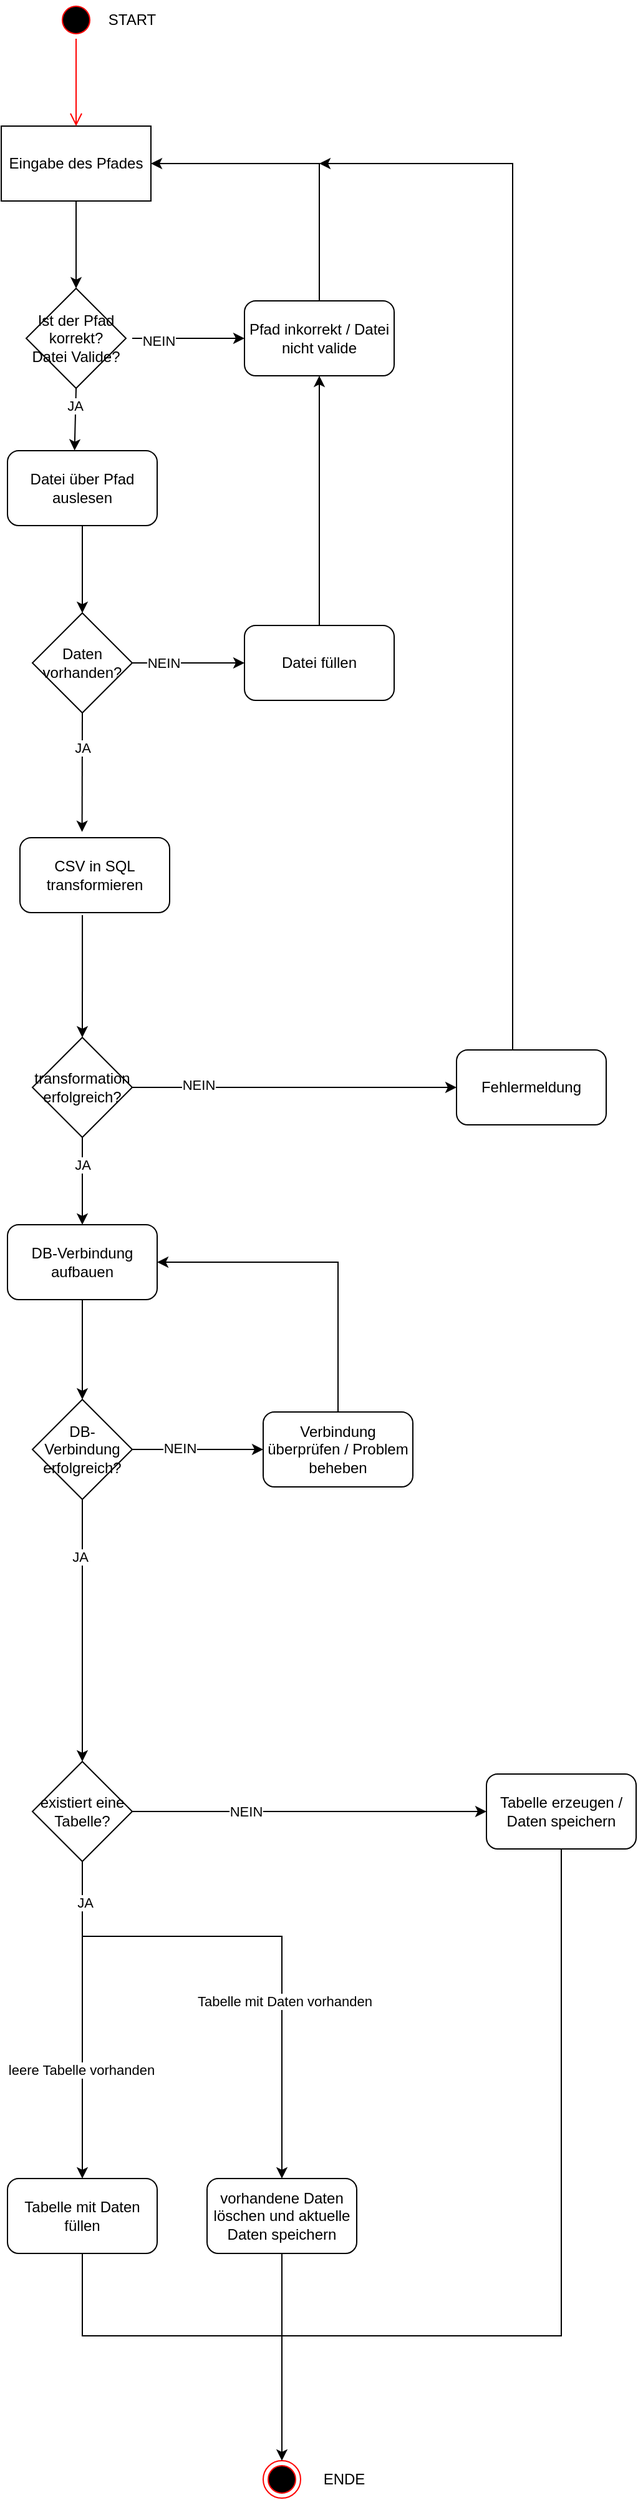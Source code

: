 <mxfile version="20.5.3" type="embed"><diagram name="Seite-1" id="DiI_P2AciUkaOh_f3liI"><mxGraphModel dx="745" dy="548" grid="1" gridSize="10" guides="1" tooltips="1" connect="1" arrows="1" fold="1" page="1" pageScale="1" pageWidth="827" pageHeight="1169" math="0" shadow="0"><root><mxCell id="0"/><mxCell id="1" parent="0"/><mxCell id="ciYdKhQm13DHMmx4V6EC-3" value="Eingabe des Pfades" style="rounded=0;whiteSpace=wrap;html=1;" parent="1" vertex="1"><mxGeometry x="25" y="110" width="120" height="60" as="geometry"/></mxCell><mxCell id="ciYdKhQm13DHMmx4V6EC-11" value="" style="ellipse;html=1;shape=startState;fillColor=#000000;strokeColor=#ff0000;" parent="1" vertex="1"><mxGeometry x="70" y="10" width="30" height="30" as="geometry"/></mxCell><mxCell id="ciYdKhQm13DHMmx4V6EC-12" value="" style="edgeStyle=orthogonalEdgeStyle;html=1;verticalAlign=bottom;endArrow=open;endSize=8;strokeColor=#ff0000;rounded=0;entryX=0.5;entryY=0;entryDx=0;entryDy=0;" parent="1" source="ciYdKhQm13DHMmx4V6EC-11" target="ciYdKhQm13DHMmx4V6EC-3" edge="1"><mxGeometry relative="1" as="geometry"><mxPoint x="130" y="100" as="targetPoint"/></mxGeometry></mxCell><mxCell id="ciYdKhQm13DHMmx4V6EC-10" value="" style="ellipse;html=1;shape=endState;fillColor=#000000;strokeColor=#ff0000;" parent="1" vertex="1"><mxGeometry x="235" y="1980" width="30" height="30" as="geometry"/></mxCell><mxCell id="3" value="Ist der Pfad korrekt?&lt;br&gt;Datei Valide?" style="rhombus;whiteSpace=wrap;html=1;" parent="1" vertex="1"><mxGeometry x="45" y="240" width="80" height="80" as="geometry"/></mxCell><mxCell id="4" value="Datei über Pfad auslesen" style="rounded=1;whiteSpace=wrap;html=1;" parent="1" vertex="1"><mxGeometry x="30" y="370" width="120" height="60" as="geometry"/></mxCell><mxCell id="5" value="Daten vorhanden?" style="rhombus;whiteSpace=wrap;html=1;" parent="1" vertex="1"><mxGeometry x="50" y="500" width="80" height="80" as="geometry"/></mxCell><mxCell id="6" value="Datei füllen" style="rounded=1;whiteSpace=wrap;html=1;" parent="1" vertex="1"><mxGeometry x="220" y="510" width="120" height="60" as="geometry"/></mxCell><mxCell id="7" value="CSV in SQL transformieren" style="rounded=1;whiteSpace=wrap;html=1;" parent="1" vertex="1"><mxGeometry x="40" y="680" width="120" height="60" as="geometry"/></mxCell><mxCell id="8" value="transformation erfolgreich?" style="rhombus;whiteSpace=wrap;html=1;" parent="1" vertex="1"><mxGeometry x="50" y="840" width="80" height="80" as="geometry"/></mxCell><mxCell id="9" value="Fehlermeldung" style="rounded=1;whiteSpace=wrap;html=1;" parent="1" vertex="1"><mxGeometry x="390" y="850" width="120" height="60" as="geometry"/></mxCell><mxCell id="10" value="DB-Verbindung aufbauen" style="rounded=1;whiteSpace=wrap;html=1;" parent="1" vertex="1"><mxGeometry x="30" y="990" width="120" height="60" as="geometry"/></mxCell><mxCell id="11" value="DB-Verbindung erfolgreich?" style="rhombus;whiteSpace=wrap;html=1;" parent="1" vertex="1"><mxGeometry x="50" y="1130" width="80" height="80" as="geometry"/></mxCell><mxCell id="13" value="Verbindung überprüfen / Problem beheben" style="rounded=1;whiteSpace=wrap;html=1;" parent="1" vertex="1"><mxGeometry x="235" y="1140" width="120" height="60" as="geometry"/></mxCell><mxCell id="14" value="existiert eine Tabelle?" style="rhombus;whiteSpace=wrap;html=1;" parent="1" vertex="1"><mxGeometry x="50" y="1420" width="80" height="80" as="geometry"/></mxCell><mxCell id="18" value="Pfad inkorrekt / Datei nicht valide" style="rounded=1;whiteSpace=wrap;html=1;" parent="1" vertex="1"><mxGeometry x="220" y="250" width="120" height="60" as="geometry"/></mxCell><mxCell id="19" value="" style="endArrow=classic;html=1;rounded=0;exitX=0.5;exitY=0;exitDx=0;exitDy=0;entryX=1;entryY=0.5;entryDx=0;entryDy=0;" parent="1" source="18" target="ciYdKhQm13DHMmx4V6EC-3" edge="1"><mxGeometry width="50" height="50" relative="1" as="geometry"><mxPoint x="210" y="340" as="sourcePoint"/><mxPoint x="260" y="290" as="targetPoint"/><Array as="points"><mxPoint x="280" y="140"/></Array></mxGeometry></mxCell><mxCell id="20" value="" style="endArrow=classic;html=1;rounded=0;exitX=0.5;exitY=1;exitDx=0;exitDy=0;entryX=0.5;entryY=0;entryDx=0;entryDy=0;" parent="1" source="ciYdKhQm13DHMmx4V6EC-3" target="3" edge="1"><mxGeometry width="50" height="50" relative="1" as="geometry"><mxPoint x="210" y="340" as="sourcePoint"/><mxPoint x="260" y="290" as="targetPoint"/></mxGeometry></mxCell><mxCell id="21" value="" style="endArrow=classic;html=1;rounded=0;exitX=0.5;exitY=1;exitDx=0;exitDy=0;entryX=0.448;entryY=-0.003;entryDx=0;entryDy=0;entryPerimeter=0;" parent="1" source="3" target="4" edge="1"><mxGeometry width="50" height="50" relative="1" as="geometry"><mxPoint x="180" y="290" as="sourcePoint"/><mxPoint x="180" y="360" as="targetPoint"/></mxGeometry></mxCell><mxCell id="54" value="JA" style="edgeLabel;html=1;align=center;verticalAlign=middle;resizable=0;points=[];" vertex="1" connectable="0" parent="21"><mxGeometry x="-0.458" y="-1" relative="1" as="geometry"><mxPoint as="offset"/></mxGeometry></mxCell><mxCell id="22" value="" style="endArrow=classic;html=1;rounded=0;exitX=0.5;exitY=1;exitDx=0;exitDy=0;entryX=0.5;entryY=0;entryDx=0;entryDy=0;" parent="1" source="4" target="5" edge="1"><mxGeometry width="50" height="50" relative="1" as="geometry"><mxPoint x="110" y="450" as="sourcePoint"/><mxPoint x="130" y="480" as="targetPoint"/></mxGeometry></mxCell><mxCell id="23" value="" style="endArrow=classic;html=1;rounded=0;entryX=0.415;entryY=-0.077;entryDx=0;entryDy=0;entryPerimeter=0;exitX=0.5;exitY=1;exitDx=0;exitDy=0;" parent="1" source="5" target="7" edge="1"><mxGeometry width="50" height="50" relative="1" as="geometry"><mxPoint x="110" y="600" as="sourcePoint"/><mxPoint x="90" y="650" as="targetPoint"/></mxGeometry></mxCell><mxCell id="56" value="JA" style="edgeLabel;html=1;align=center;verticalAlign=middle;resizable=0;points=[];" vertex="1" connectable="0" parent="23"><mxGeometry x="-0.408" relative="1" as="geometry"><mxPoint as="offset"/></mxGeometry></mxCell><mxCell id="24" value="" style="endArrow=classic;html=1;rounded=0;entryX=0.5;entryY=0;entryDx=0;entryDy=0;exitX=0.417;exitY=1.033;exitDx=0;exitDy=0;exitPerimeter=0;" parent="1" source="7" target="8" edge="1"><mxGeometry width="50" height="50" relative="1" as="geometry"><mxPoint x="220.2" y="700" as="sourcePoint"/><mxPoint x="220.0" y="795.38" as="targetPoint"/></mxGeometry></mxCell><mxCell id="25" value="" style="endArrow=classic;html=1;rounded=0;exitX=1;exitY=0.5;exitDx=0;exitDy=0;entryX=0;entryY=0.5;entryDx=0;entryDy=0;" edge="1" parent="1" source="5" target="6"><mxGeometry width="50" height="50" relative="1" as="geometry"><mxPoint x="310" y="490" as="sourcePoint"/><mxPoint x="360" y="440" as="targetPoint"/></mxGeometry></mxCell><mxCell id="57" value="NEIN" style="edgeLabel;html=1;align=center;verticalAlign=middle;resizable=0;points=[];" vertex="1" connectable="0" parent="25"><mxGeometry x="-0.444" relative="1" as="geometry"><mxPoint as="offset"/></mxGeometry></mxCell><mxCell id="26" value="" style="endArrow=classic;html=1;rounded=0;exitX=0.5;exitY=0;exitDx=0;exitDy=0;entryX=0.5;entryY=1;entryDx=0;entryDy=0;" edge="1" parent="1" source="6" target="18"><mxGeometry width="50" height="50" relative="1" as="geometry"><mxPoint x="310" y="490" as="sourcePoint"/><mxPoint x="360" y="440" as="targetPoint"/></mxGeometry></mxCell><mxCell id="27" value="" style="endArrow=classic;html=1;rounded=0;exitX=1;exitY=0.5;exitDx=0;exitDy=0;entryX=0;entryY=0.5;entryDx=0;entryDy=0;" edge="1" parent="1" source="8" target="9"><mxGeometry width="50" height="50" relative="1" as="geometry"><mxPoint x="310" y="760" as="sourcePoint"/><mxPoint x="360" y="710" as="targetPoint"/></mxGeometry></mxCell><mxCell id="59" value="NEIN" style="edgeLabel;html=1;align=center;verticalAlign=middle;resizable=0;points=[];" vertex="1" connectable="0" parent="27"><mxGeometry x="-0.597" y="2" relative="1" as="geometry"><mxPoint as="offset"/></mxGeometry></mxCell><mxCell id="28" value="" style="endArrow=classic;html=1;rounded=0;exitX=0.375;exitY=0;exitDx=0;exitDy=0;exitPerimeter=0;" edge="1" parent="1" source="9"><mxGeometry width="50" height="50" relative="1" as="geometry"><mxPoint x="310" y="760" as="sourcePoint"/><mxPoint x="280" y="140" as="targetPoint"/><Array as="points"><mxPoint x="435" y="140"/></Array></mxGeometry></mxCell><mxCell id="29" value="" style="endArrow=classic;html=1;rounded=0;exitX=0.5;exitY=1;exitDx=0;exitDy=0;entryX=0.5;entryY=0;entryDx=0;entryDy=0;" edge="1" parent="1" source="8" target="10"><mxGeometry width="50" height="50" relative="1" as="geometry"><mxPoint x="310" y="1110" as="sourcePoint"/><mxPoint x="360" y="1060" as="targetPoint"/></mxGeometry></mxCell><mxCell id="58" value="JA" style="edgeLabel;html=1;align=center;verticalAlign=middle;resizable=0;points=[];" vertex="1" connectable="0" parent="29"><mxGeometry x="-0.368" relative="1" as="geometry"><mxPoint as="offset"/></mxGeometry></mxCell><mxCell id="30" value="" style="endArrow=classic;html=1;rounded=0;exitX=0.5;exitY=1;exitDx=0;exitDy=0;entryX=0.5;entryY=0;entryDx=0;entryDy=0;" edge="1" parent="1" source="10" target="11"><mxGeometry width="50" height="50" relative="1" as="geometry"><mxPoint x="310" y="1210" as="sourcePoint"/><mxPoint x="360" y="1160" as="targetPoint"/></mxGeometry></mxCell><mxCell id="31" value="" style="endArrow=classic;html=1;rounded=0;exitX=1;exitY=0.5;exitDx=0;exitDy=0;entryX=0;entryY=0.5;entryDx=0;entryDy=0;" edge="1" parent="1" source="11" target="13"><mxGeometry width="50" height="50" relative="1" as="geometry"><mxPoint x="310" y="1210" as="sourcePoint"/><mxPoint x="360" y="1160" as="targetPoint"/></mxGeometry></mxCell><mxCell id="61" value="NEIN" style="edgeLabel;html=1;align=center;verticalAlign=middle;resizable=0;points=[];" vertex="1" connectable="0" parent="31"><mxGeometry x="-0.283" y="1" relative="1" as="geometry"><mxPoint as="offset"/></mxGeometry></mxCell><mxCell id="32" value="" style="endArrow=classic;html=1;rounded=0;exitX=0.5;exitY=1;exitDx=0;exitDy=0;entryX=0.5;entryY=0;entryDx=0;entryDy=0;" edge="1" parent="1" source="11" target="14"><mxGeometry width="50" height="50" relative="1" as="geometry"><mxPoint x="310" y="1540" as="sourcePoint"/><mxPoint x="90" y="1290" as="targetPoint"/></mxGeometry></mxCell><mxCell id="60" value="JA" style="edgeLabel;html=1;align=center;verticalAlign=middle;resizable=0;points=[];" vertex="1" connectable="0" parent="32"><mxGeometry x="-0.566" y="-2" relative="1" as="geometry"><mxPoint as="offset"/></mxGeometry></mxCell><mxCell id="34" value="" style="endArrow=classic;html=1;rounded=0;exitX=0.5;exitY=1;exitDx=0;exitDy=0;entryX=0.5;entryY=0;entryDx=0;entryDy=0;" edge="1" parent="1" source="14" target="38"><mxGeometry width="50" height="50" relative="1" as="geometry"><mxPoint x="310" y="1540" as="sourcePoint"/><mxPoint x="80" y="1600" as="targetPoint"/></mxGeometry></mxCell><mxCell id="53" value="leere Tabelle vorhanden" style="edgeLabel;html=1;align=center;verticalAlign=middle;resizable=0;points=[];" vertex="1" connectable="0" parent="34"><mxGeometry x="0.315" y="-1" relative="1" as="geometry"><mxPoint as="offset"/></mxGeometry></mxCell><mxCell id="62" value="JA" style="edgeLabel;html=1;align=center;verticalAlign=middle;resizable=0;points=[];" vertex="1" connectable="0" parent="34"><mxGeometry x="-0.745" y="2" relative="1" as="geometry"><mxPoint as="offset"/></mxGeometry></mxCell><mxCell id="35" value="" style="endArrow=classic;html=1;rounded=0;entryX=0.5;entryY=0;entryDx=0;entryDy=0;" edge="1" parent="1" target="39"><mxGeometry width="50" height="50" relative="1" as="geometry"><mxPoint x="90" y="1560" as="sourcePoint"/><mxPoint x="290" y="1600" as="targetPoint"/><Array as="points"><mxPoint x="250" y="1560"/></Array></mxGeometry></mxCell><mxCell id="52" value="Tabelle mit Daten vorhanden" style="edgeLabel;html=1;align=center;verticalAlign=middle;resizable=0;points=[];" vertex="1" connectable="0" parent="35"><mxGeometry x="0.197" y="2" relative="1" as="geometry"><mxPoint as="offset"/></mxGeometry></mxCell><mxCell id="36" value="" style="endArrow=classic;html=1;rounded=0;entryX=0;entryY=0.5;entryDx=0;entryDy=0;" edge="1" parent="1" target="18"><mxGeometry width="50" height="50" relative="1" as="geometry"><mxPoint x="130" y="280" as="sourcePoint"/><mxPoint x="520" y="190" as="targetPoint"/></mxGeometry></mxCell><mxCell id="55" value="NEIN" style="edgeLabel;html=1;align=center;verticalAlign=middle;resizable=0;points=[];" vertex="1" connectable="0" parent="36"><mxGeometry x="-0.538" y="-2" relative="1" as="geometry"><mxPoint as="offset"/></mxGeometry></mxCell><mxCell id="37" value="" style="endArrow=classic;html=1;rounded=0;exitX=0.5;exitY=0;exitDx=0;exitDy=0;entryX=1;entryY=0.5;entryDx=0;entryDy=0;" edge="1" parent="1" source="13" target="10"><mxGeometry width="50" height="50" relative="1" as="geometry"><mxPoint x="470" y="1130" as="sourcePoint"/><mxPoint x="520" y="1080" as="targetPoint"/><Array as="points"><mxPoint x="295" y="1020"/></Array></mxGeometry></mxCell><mxCell id="38" value="Tabelle mit Daten füllen" style="rounded=1;whiteSpace=wrap;html=1;" vertex="1" parent="1"><mxGeometry x="30" y="1754" width="120" height="60" as="geometry"/></mxCell><mxCell id="39" value="vorhandene Daten löschen und aktuelle Daten speichern" style="rounded=1;whiteSpace=wrap;html=1;" vertex="1" parent="1"><mxGeometry x="190" y="1754" width="120" height="60" as="geometry"/></mxCell><mxCell id="40" value="" style="endArrow=classic;html=1;rounded=0;exitX=1;exitY=0.5;exitDx=0;exitDy=0;entryX=0;entryY=0.5;entryDx=0;entryDy=0;" edge="1" parent="1" source="14"><mxGeometry width="50" height="50" relative="1" as="geometry"><mxPoint x="470" y="1630" as="sourcePoint"/><mxPoint x="414" y="1460" as="targetPoint"/></mxGeometry></mxCell><mxCell id="63" value="NEIN" style="edgeLabel;html=1;align=center;verticalAlign=middle;resizable=0;points=[];" vertex="1" connectable="0" parent="40"><mxGeometry x="-0.364" relative="1" as="geometry"><mxPoint as="offset"/></mxGeometry></mxCell><mxCell id="41" value="Tabelle erzeugen / Daten speichern" style="rounded=1;whiteSpace=wrap;html=1;" vertex="1" parent="1"><mxGeometry x="414" y="1430" width="120" height="60" as="geometry"/></mxCell><mxCell id="45" value="" style="endArrow=classic;html=1;rounded=0;exitX=0.5;exitY=1;exitDx=0;exitDy=0;entryX=0.5;entryY=0;entryDx=0;entryDy=0;" edge="1" parent="1" source="39" target="ciYdKhQm13DHMmx4V6EC-10"><mxGeometry width="50" height="50" relative="1" as="geometry"><mxPoint x="330" y="1820" as="sourcePoint"/><mxPoint x="380" y="1770" as="targetPoint"/></mxGeometry></mxCell><mxCell id="48" value="" style="endArrow=none;html=1;rounded=0;exitX=0.5;exitY=1;exitDx=0;exitDy=0;" edge="1" parent="1" source="38"><mxGeometry width="50" height="50" relative="1" as="geometry"><mxPoint x="330" y="1820" as="sourcePoint"/><mxPoint x="250" y="1880" as="targetPoint"/><Array as="points"><mxPoint x="90" y="1880"/></Array></mxGeometry></mxCell><mxCell id="49" value="" style="endArrow=none;html=1;rounded=0;entryX=0.5;entryY=1;entryDx=0;entryDy=0;" edge="1" parent="1" target="41"><mxGeometry width="50" height="50" relative="1" as="geometry"><mxPoint x="250" y="1880" as="sourcePoint"/><mxPoint x="380" y="1770" as="targetPoint"/><Array as="points"><mxPoint x="474" y="1880"/></Array></mxGeometry></mxCell><mxCell id="50" value="START" style="text;html=1;strokeColor=none;fillColor=none;align=center;verticalAlign=middle;whiteSpace=wrap;rounded=0;" vertex="1" parent="1"><mxGeometry x="100" y="10" width="60" height="30" as="geometry"/></mxCell><mxCell id="51" value="ENDE" style="text;html=1;strokeColor=none;fillColor=none;align=center;verticalAlign=middle;whiteSpace=wrap;rounded=0;" vertex="1" parent="1"><mxGeometry x="270" y="1980" width="60" height="30" as="geometry"/></mxCell></root></mxGraphModel></diagram></mxfile>